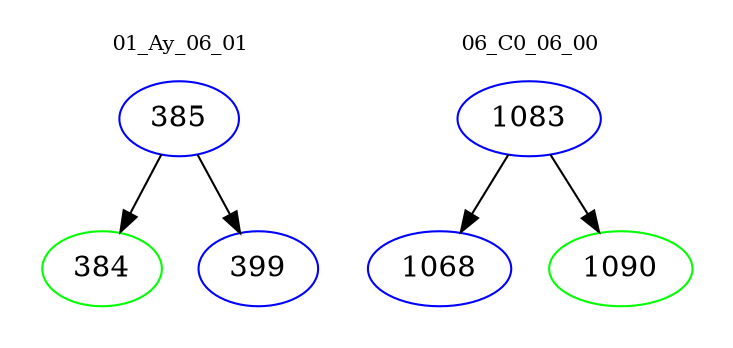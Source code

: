 digraph{
subgraph cluster_0 {
color = white
label = "01_Ay_06_01";
fontsize=10;
T0_385 [label="385", color="blue"]
T0_385 -> T0_384 [color="black"]
T0_384 [label="384", color="green"]
T0_385 -> T0_399 [color="black"]
T0_399 [label="399", color="blue"]
}
subgraph cluster_1 {
color = white
label = "06_C0_06_00";
fontsize=10;
T1_1083 [label="1083", color="blue"]
T1_1083 -> T1_1068 [color="black"]
T1_1068 [label="1068", color="blue"]
T1_1083 -> T1_1090 [color="black"]
T1_1090 [label="1090", color="green"]
}
}
